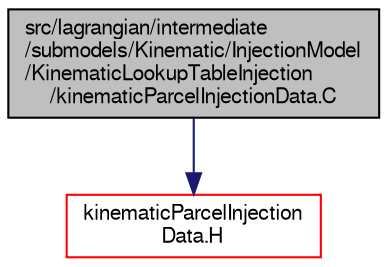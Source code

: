 digraph "src/lagrangian/intermediate/submodels/Kinematic/InjectionModel/KinematicLookupTableInjection/kinematicParcelInjectionData.C"
{
  bgcolor="transparent";
  edge [fontname="FreeSans",fontsize="10",labelfontname="FreeSans",labelfontsize="10"];
  node [fontname="FreeSans",fontsize="10",shape=record];
  Node1 [label="src/lagrangian/intermediate\l/submodels/Kinematic/InjectionModel\l/KinematicLookupTableInjection\l/kinematicParcelInjectionData.C",height=0.2,width=0.4,color="black", fillcolor="grey75", style="filled" fontcolor="black"];
  Node1 -> Node2 [color="midnightblue",fontsize="10",style="solid",fontname="FreeSans"];
  Node2 [label="kinematicParcelInjection\lData.H",height=0.2,width=0.4,color="red",URL="$a06210.html"];
}
